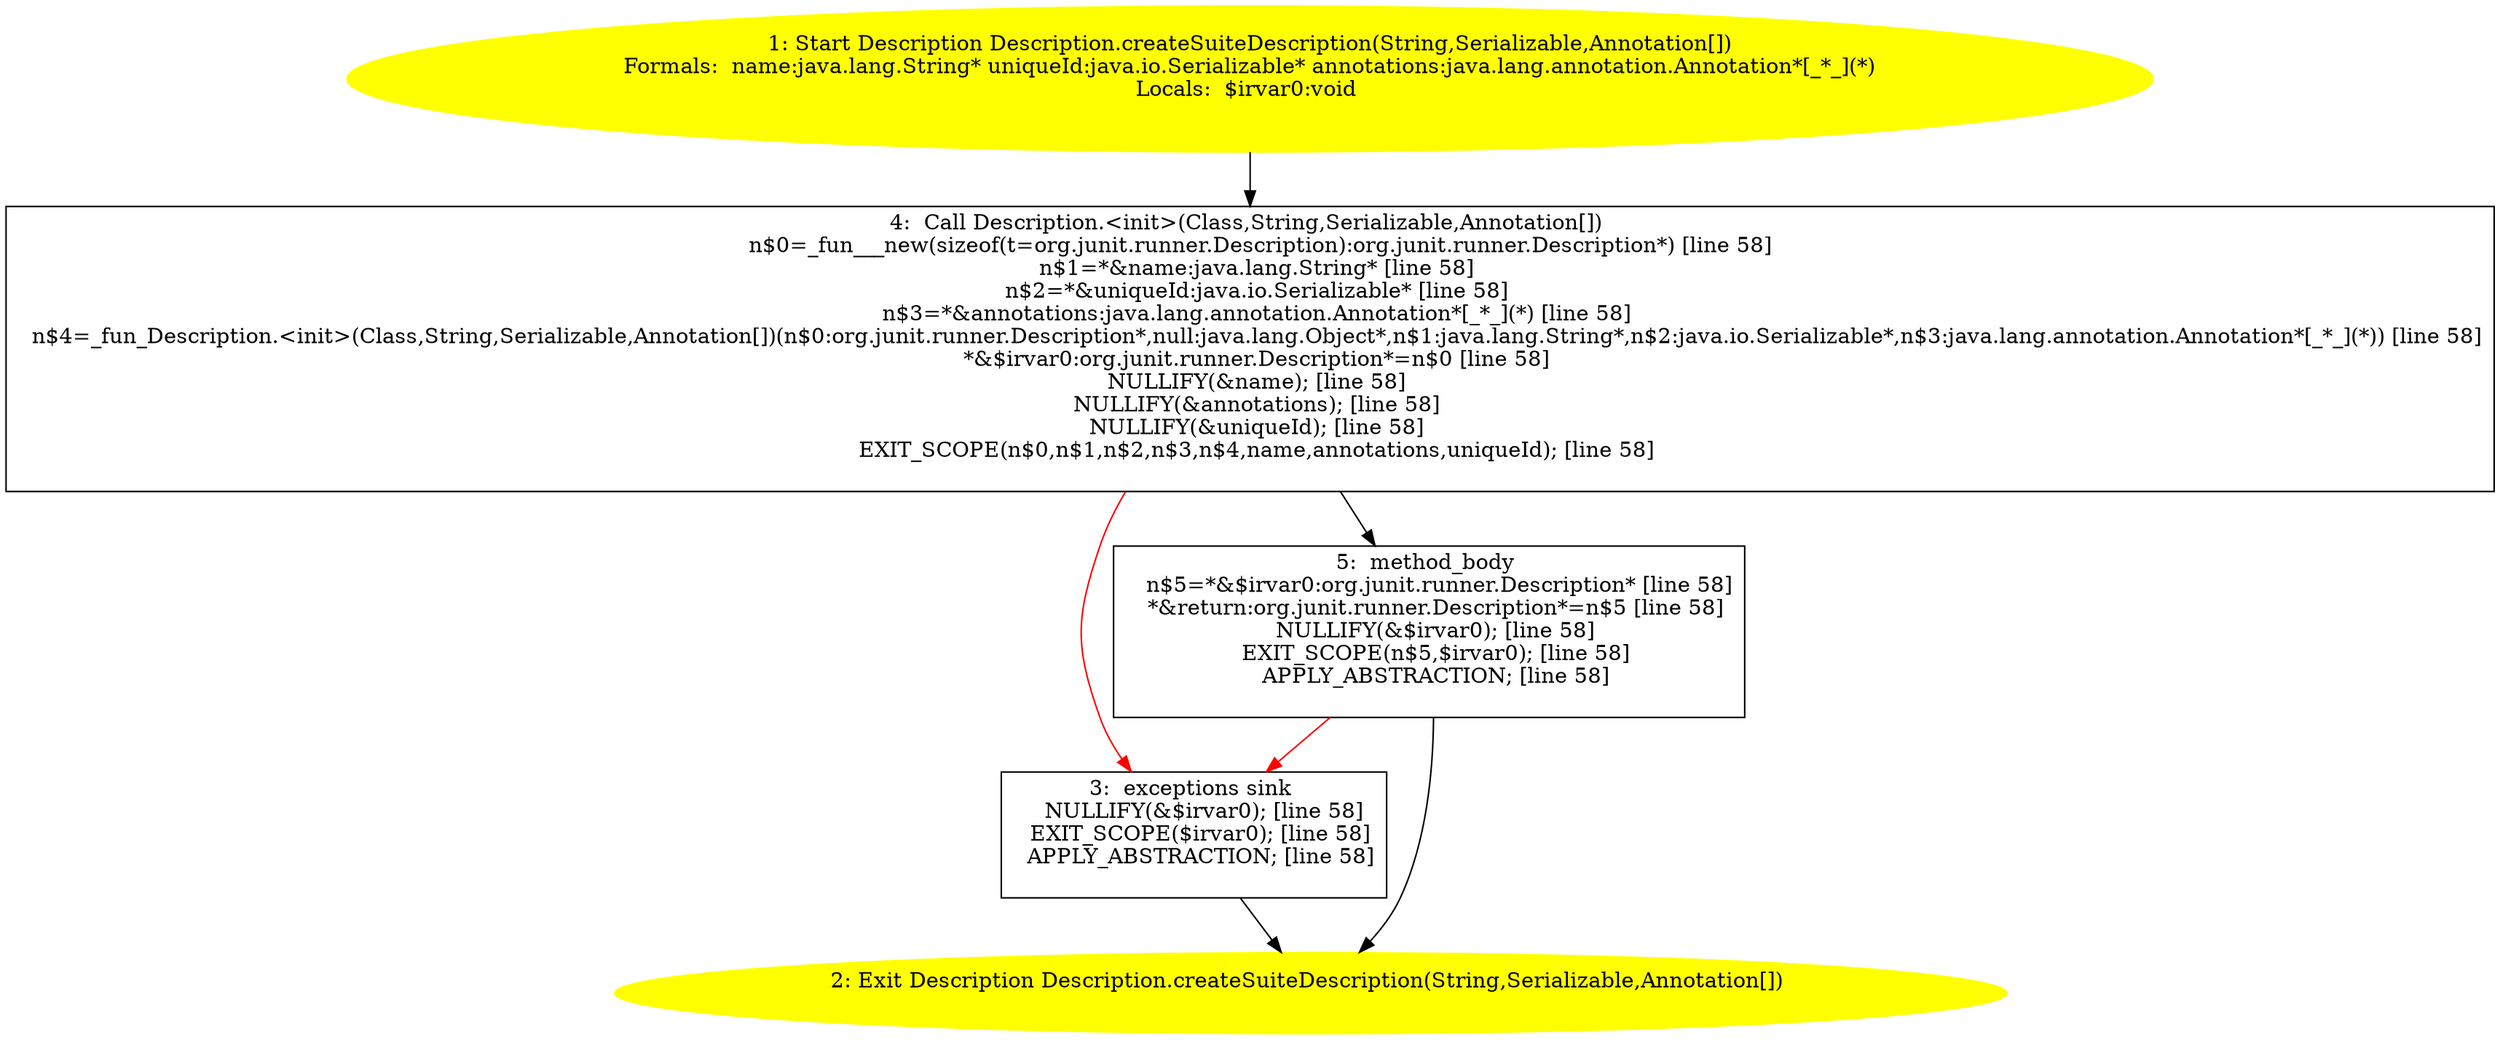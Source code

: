 /* @generated */
digraph cfg {
"org.junit.runner.Description.createSuiteDescription(java.lang.String,java.io.Serializable,java.lang..0647c6db4b70c56a6e8d3bd6fbd3066e_1" [label="1: Start Description Description.createSuiteDescription(String,Serializable,Annotation[])\nFormals:  name:java.lang.String* uniqueId:java.io.Serializable* annotations:java.lang.annotation.Annotation*[_*_](*)\nLocals:  $irvar0:void \n  " color=yellow style=filled]
	

	 "org.junit.runner.Description.createSuiteDescription(java.lang.String,java.io.Serializable,java.lang..0647c6db4b70c56a6e8d3bd6fbd3066e_1" -> "org.junit.runner.Description.createSuiteDescription(java.lang.String,java.io.Serializable,java.lang..0647c6db4b70c56a6e8d3bd6fbd3066e_4" ;
"org.junit.runner.Description.createSuiteDescription(java.lang.String,java.io.Serializable,java.lang..0647c6db4b70c56a6e8d3bd6fbd3066e_2" [label="2: Exit Description Description.createSuiteDescription(String,Serializable,Annotation[]) \n  " color=yellow style=filled]
	

"org.junit.runner.Description.createSuiteDescription(java.lang.String,java.io.Serializable,java.lang..0647c6db4b70c56a6e8d3bd6fbd3066e_3" [label="3:  exceptions sink \n   NULLIFY(&$irvar0); [line 58]\n  EXIT_SCOPE($irvar0); [line 58]\n  APPLY_ABSTRACTION; [line 58]\n " shape="box"]
	

	 "org.junit.runner.Description.createSuiteDescription(java.lang.String,java.io.Serializable,java.lang..0647c6db4b70c56a6e8d3bd6fbd3066e_3" -> "org.junit.runner.Description.createSuiteDescription(java.lang.String,java.io.Serializable,java.lang..0647c6db4b70c56a6e8d3bd6fbd3066e_2" ;
"org.junit.runner.Description.createSuiteDescription(java.lang.String,java.io.Serializable,java.lang..0647c6db4b70c56a6e8d3bd6fbd3066e_4" [label="4:  Call Description.<init>(Class,String,Serializable,Annotation[]) \n   n$0=_fun___new(sizeof(t=org.junit.runner.Description):org.junit.runner.Description*) [line 58]\n  n$1=*&name:java.lang.String* [line 58]\n  n$2=*&uniqueId:java.io.Serializable* [line 58]\n  n$3=*&annotations:java.lang.annotation.Annotation*[_*_](*) [line 58]\n  n$4=_fun_Description.<init>(Class,String,Serializable,Annotation[])(n$0:org.junit.runner.Description*,null:java.lang.Object*,n$1:java.lang.String*,n$2:java.io.Serializable*,n$3:java.lang.annotation.Annotation*[_*_](*)) [line 58]\n  *&$irvar0:org.junit.runner.Description*=n$0 [line 58]\n  NULLIFY(&name); [line 58]\n  NULLIFY(&annotations); [line 58]\n  NULLIFY(&uniqueId); [line 58]\n  EXIT_SCOPE(n$0,n$1,n$2,n$3,n$4,name,annotations,uniqueId); [line 58]\n " shape="box"]
	

	 "org.junit.runner.Description.createSuiteDescription(java.lang.String,java.io.Serializable,java.lang..0647c6db4b70c56a6e8d3bd6fbd3066e_4" -> "org.junit.runner.Description.createSuiteDescription(java.lang.String,java.io.Serializable,java.lang..0647c6db4b70c56a6e8d3bd6fbd3066e_5" ;
	 "org.junit.runner.Description.createSuiteDescription(java.lang.String,java.io.Serializable,java.lang..0647c6db4b70c56a6e8d3bd6fbd3066e_4" -> "org.junit.runner.Description.createSuiteDescription(java.lang.String,java.io.Serializable,java.lang..0647c6db4b70c56a6e8d3bd6fbd3066e_3" [color="red" ];
"org.junit.runner.Description.createSuiteDescription(java.lang.String,java.io.Serializable,java.lang..0647c6db4b70c56a6e8d3bd6fbd3066e_5" [label="5:  method_body \n   n$5=*&$irvar0:org.junit.runner.Description* [line 58]\n  *&return:org.junit.runner.Description*=n$5 [line 58]\n  NULLIFY(&$irvar0); [line 58]\n  EXIT_SCOPE(n$5,$irvar0); [line 58]\n  APPLY_ABSTRACTION; [line 58]\n " shape="box"]
	

	 "org.junit.runner.Description.createSuiteDescription(java.lang.String,java.io.Serializable,java.lang..0647c6db4b70c56a6e8d3bd6fbd3066e_5" -> "org.junit.runner.Description.createSuiteDescription(java.lang.String,java.io.Serializable,java.lang..0647c6db4b70c56a6e8d3bd6fbd3066e_2" ;
	 "org.junit.runner.Description.createSuiteDescription(java.lang.String,java.io.Serializable,java.lang..0647c6db4b70c56a6e8d3bd6fbd3066e_5" -> "org.junit.runner.Description.createSuiteDescription(java.lang.String,java.io.Serializable,java.lang..0647c6db4b70c56a6e8d3bd6fbd3066e_3" [color="red" ];
}
